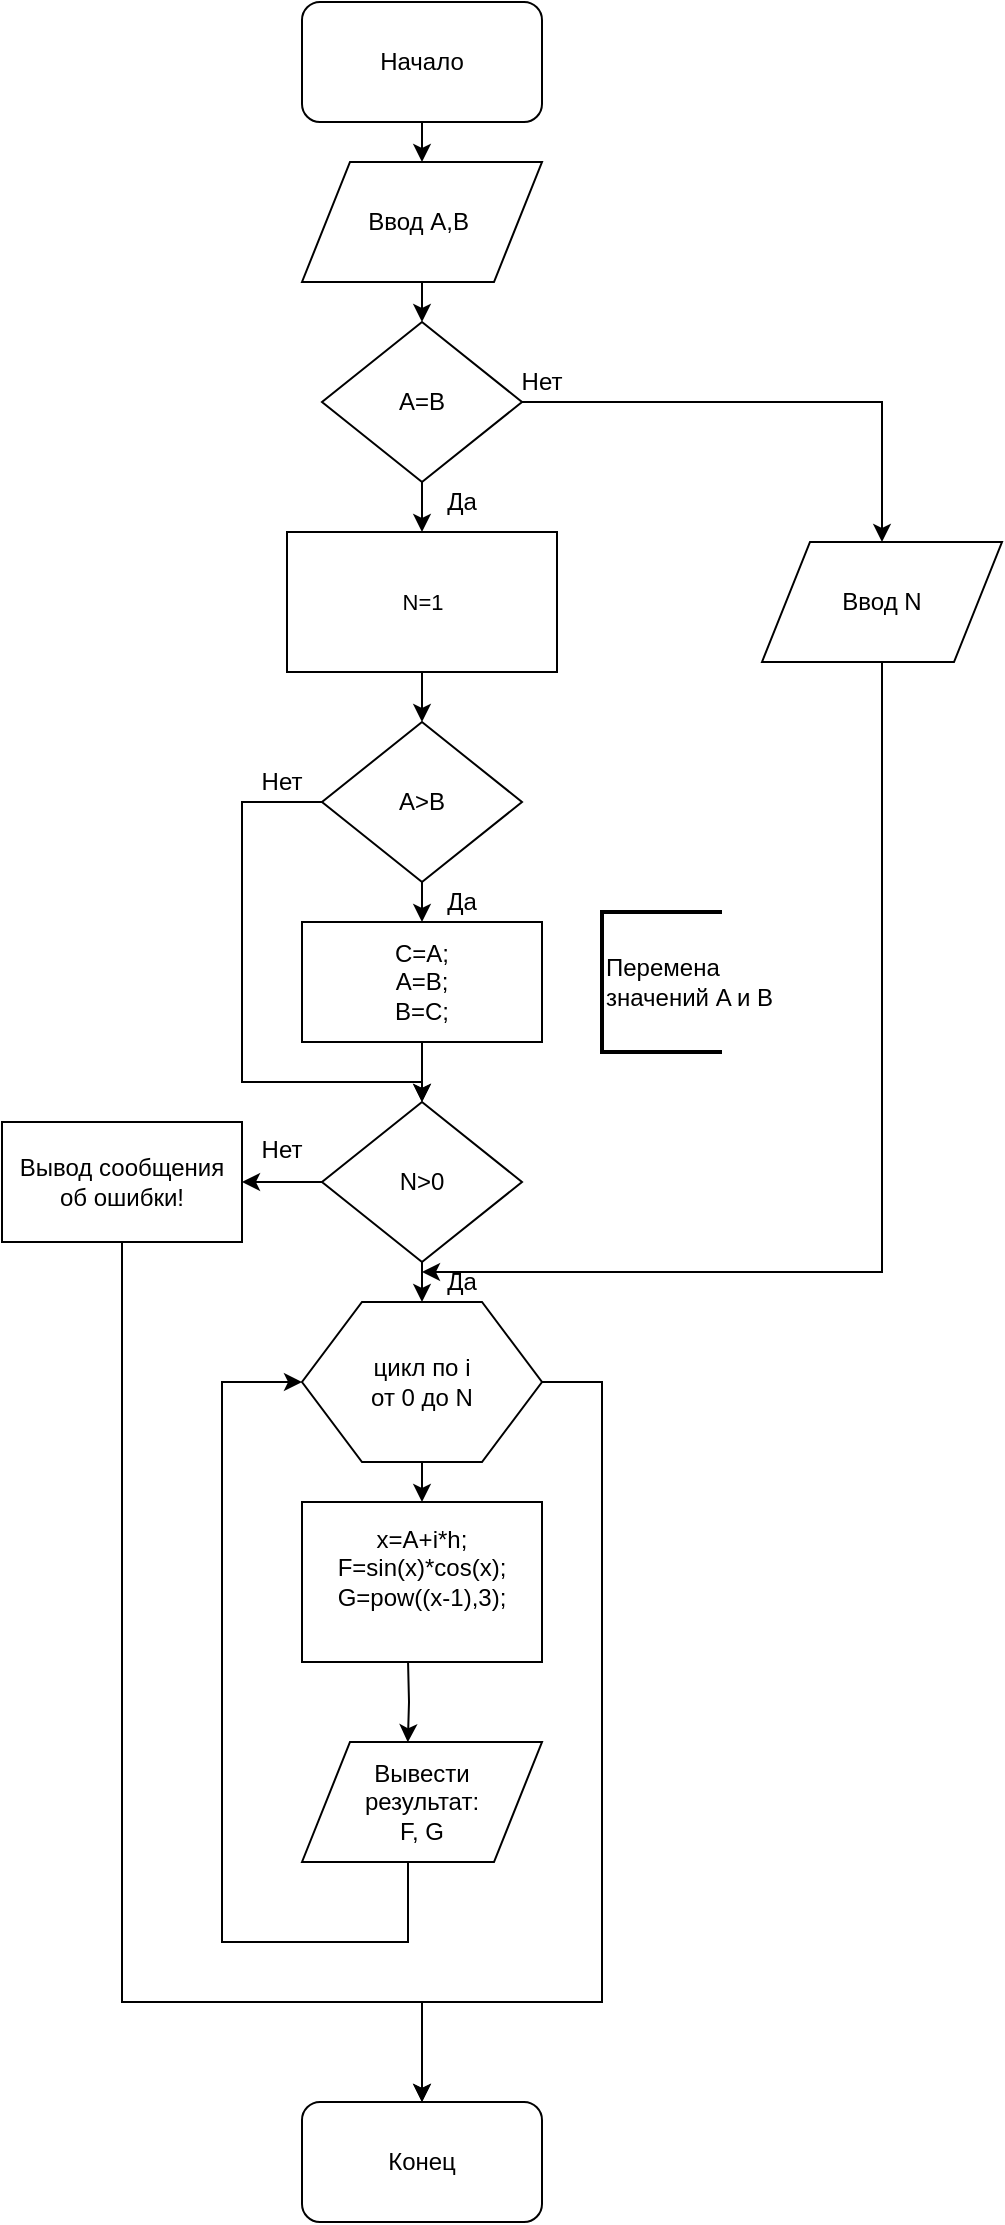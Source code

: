 <mxfile version="12.2.6" pages="1"><diagram id="5jJgZzGVroXfeEF11IOk" name="Page-1"><mxGraphModel dx="1173" dy="649" grid="1" gridSize="10" guides="1" tooltips="1" connect="1" arrows="1" fold="1" page="1" pageScale="1" pageWidth="827" pageHeight="1169" math="0" shadow="0"><root><mxCell id="0"/><mxCell id="1" parent="0"/><mxCell id="R29P2ORyYtdE0ZmLQNCx-7" style="edgeStyle=orthogonalEdgeStyle;rounded=0;orthogonalLoop=1;jettySize=auto;html=1;exitX=0.5;exitY=1;exitDx=0;exitDy=0;entryX=0.5;entryY=0;entryDx=0;entryDy=0;" parent="1" source="R29P2ORyYtdE0ZmLQNCx-1" target="R29P2ORyYtdE0ZmLQNCx-2" edge="1"><mxGeometry relative="1" as="geometry"/></mxCell><mxCell id="R29P2ORyYtdE0ZmLQNCx-1" value="Начало" style="rounded=1;whiteSpace=wrap;html=1;" parent="1" vertex="1"><mxGeometry x="340" y="10" width="120" height="60" as="geometry"/></mxCell><mxCell id="R29P2ORyYtdE0ZmLQNCx-8" style="edgeStyle=orthogonalEdgeStyle;rounded=0;orthogonalLoop=1;jettySize=auto;html=1;exitX=0.5;exitY=1;exitDx=0;exitDy=0;entryX=0.5;entryY=0;entryDx=0;entryDy=0;" parent="1" source="R29P2ORyYtdE0ZmLQNCx-2" target="R29P2ORyYtdE0ZmLQNCx-3" edge="1"><mxGeometry relative="1" as="geometry"/></mxCell><mxCell id="R29P2ORyYtdE0ZmLQNCx-2" value="Ввод A,B&amp;nbsp;" style="shape=parallelogram;perimeter=parallelogramPerimeter;whiteSpace=wrap;html=1;" parent="1" vertex="1"><mxGeometry x="340" y="90" width="120" height="60" as="geometry"/></mxCell><mxCell id="R29P2ORyYtdE0ZmLQNCx-9" style="edgeStyle=orthogonalEdgeStyle;rounded=0;orthogonalLoop=1;jettySize=auto;html=1;exitX=0.5;exitY=1;exitDx=0;exitDy=0;entryX=0.5;entryY=0;entryDx=0;entryDy=0;" parent="1" source="R29P2ORyYtdE0ZmLQNCx-3" target="R29P2ORyYtdE0ZmLQNCx-5" edge="1"><mxGeometry relative="1" as="geometry"/></mxCell><mxCell id="wvpaXFjw-okN2i9-RNw9-2" style="edgeStyle=orthogonalEdgeStyle;rounded=0;orthogonalLoop=1;jettySize=auto;html=1;exitX=1;exitY=0.5;exitDx=0;exitDy=0;entryX=0.5;entryY=0;entryDx=0;entryDy=0;" edge="1" parent="1" source="R29P2ORyYtdE0ZmLQNCx-3" target="wvpaXFjw-okN2i9-RNw9-3"><mxGeometry relative="1" as="geometry"><mxPoint x="630" y="271" as="targetPoint"/></mxGeometry></mxCell><mxCell id="R29P2ORyYtdE0ZmLQNCx-3" value="A=B" style="rhombus;whiteSpace=wrap;html=1;" parent="1" vertex="1"><mxGeometry x="350" y="170" width="100" height="80" as="geometry"/></mxCell><mxCell id="wvpaXFjw-okN2i9-RNw9-1" style="edgeStyle=orthogonalEdgeStyle;rounded=0;orthogonalLoop=1;jettySize=auto;html=1;exitX=0.5;exitY=1;exitDx=0;exitDy=0;entryX=0.5;entryY=0;entryDx=0;entryDy=0;" edge="1" parent="1" source="R29P2ORyYtdE0ZmLQNCx-5" target="R29P2ORyYtdE0ZmLQNCx-10"><mxGeometry relative="1" as="geometry"/></mxCell><mxCell id="R29P2ORyYtdE0ZmLQNCx-5" value="&lt;div style=&quot;font-size: 11px&quot;&gt;N=1&lt;/div&gt;" style="rounded=0;whiteSpace=wrap;html=1;" parent="1" vertex="1"><mxGeometry x="332.5" y="275" width="135" height="70" as="geometry"/></mxCell><mxCell id="R29P2ORyYtdE0ZmLQNCx-12" style="edgeStyle=orthogonalEdgeStyle;rounded=0;orthogonalLoop=1;jettySize=auto;html=1;exitX=0.5;exitY=1;exitDx=0;exitDy=0;entryX=0.5;entryY=0;entryDx=0;entryDy=0;" parent="1" source="R29P2ORyYtdE0ZmLQNCx-10" target="R29P2ORyYtdE0ZmLQNCx-11" edge="1"><mxGeometry relative="1" as="geometry"/></mxCell><mxCell id="R29P2ORyYtdE0ZmLQNCx-20" style="edgeStyle=orthogonalEdgeStyle;rounded=0;orthogonalLoop=1;jettySize=auto;html=1;exitX=0;exitY=0.5;exitDx=0;exitDy=0;entryX=0.5;entryY=0;entryDx=0;entryDy=0;" parent="1" source="R29P2ORyYtdE0ZmLQNCx-10" target="R29P2ORyYtdE0ZmLQNCx-19" edge="1"><mxGeometry relative="1" as="geometry"><Array as="points"><mxPoint x="310" y="410"/><mxPoint x="310" y="550"/><mxPoint x="400" y="550"/></Array></mxGeometry></mxCell><mxCell id="R29P2ORyYtdE0ZmLQNCx-10" value="A&amp;gt;B" style="rhombus;whiteSpace=wrap;html=1;" parent="1" vertex="1"><mxGeometry x="350" y="370" width="100" height="80" as="geometry"/></mxCell><mxCell id="R29P2ORyYtdE0ZmLQNCx-21" style="edgeStyle=orthogonalEdgeStyle;rounded=0;orthogonalLoop=1;jettySize=auto;html=1;exitX=0.5;exitY=1;exitDx=0;exitDy=0;" parent="1" source="R29P2ORyYtdE0ZmLQNCx-11" edge="1"><mxGeometry relative="1" as="geometry"><mxPoint x="400" y="560" as="targetPoint"/></mxGeometry></mxCell><mxCell id="R29P2ORyYtdE0ZmLQNCx-11" value="C=A;&lt;br&gt;A=B;&lt;br&gt;B=C;" style="rounded=0;whiteSpace=wrap;html=1;" parent="1" vertex="1"><mxGeometry x="340" y="470" width="120" height="60" as="geometry"/></mxCell><mxCell id="R29P2ORyYtdE0ZmLQNCx-14" value="Перемена &lt;br&gt;значений A и B" style="strokeWidth=2;html=1;shape=mxgraph.flowchart.annotation_1;align=left;pointerEvents=1;" parent="1" vertex="1"><mxGeometry x="490" y="465" width="60" height="70" as="geometry"/></mxCell><mxCell id="R29P2ORyYtdE0ZmLQNCx-27" style="edgeStyle=orthogonalEdgeStyle;rounded=0;orthogonalLoop=1;jettySize=auto;html=1;exitX=0.5;exitY=1;exitDx=0;exitDy=0;entryX=0.5;entryY=0;entryDx=0;entryDy=0;" parent="1" source="R29P2ORyYtdE0ZmLQNCx-19" edge="1"><mxGeometry relative="1" as="geometry"><mxPoint x="400" y="660" as="targetPoint"/></mxGeometry></mxCell><mxCell id="R29P2ORyYtdE0ZmLQNCx-40" style="edgeStyle=orthogonalEdgeStyle;rounded=0;orthogonalLoop=1;jettySize=auto;html=1;exitX=0;exitY=0.5;exitDx=0;exitDy=0;entryX=1;entryY=0.5;entryDx=0;entryDy=0;" parent="1" source="R29P2ORyYtdE0ZmLQNCx-19" target="R29P2ORyYtdE0ZmLQNCx-39" edge="1"><mxGeometry relative="1" as="geometry"/></mxCell><mxCell id="R29P2ORyYtdE0ZmLQNCx-19" value="N&amp;gt;0" style="rhombus;whiteSpace=wrap;html=1;" parent="1" vertex="1"><mxGeometry x="350" y="560" width="100" height="80" as="geometry"/></mxCell><mxCell id="R29P2ORyYtdE0ZmLQNCx-22" value="Нет" style="text;html=1;strokeColor=none;fillColor=none;align=center;verticalAlign=middle;whiteSpace=wrap;rounded=0;" parent="1" vertex="1"><mxGeometry x="440" y="190" width="40" height="20" as="geometry"/></mxCell><mxCell id="R29P2ORyYtdE0ZmLQNCx-23" value="Да" style="text;html=1;strokeColor=none;fillColor=none;align=center;verticalAlign=middle;whiteSpace=wrap;rounded=0;" parent="1" vertex="1"><mxGeometry x="400" y="250" width="40" height="20" as="geometry"/></mxCell><mxCell id="R29P2ORyYtdE0ZmLQNCx-24" value="Нет" style="text;html=1;strokeColor=none;fillColor=none;align=center;verticalAlign=middle;whiteSpace=wrap;rounded=0;" parent="1" vertex="1"><mxGeometry x="310" y="390" width="40" height="20" as="geometry"/></mxCell><mxCell id="R29P2ORyYtdE0ZmLQNCx-25" value="Да" style="text;html=1;strokeColor=none;fillColor=none;align=center;verticalAlign=middle;whiteSpace=wrap;rounded=0;" parent="1" vertex="1"><mxGeometry x="400" y="450" width="40" height="20" as="geometry"/></mxCell><mxCell id="R29P2ORyYtdE0ZmLQNCx-28" value="Да" style="text;html=1;strokeColor=none;fillColor=none;align=center;verticalAlign=middle;whiteSpace=wrap;rounded=0;" parent="1" vertex="1"><mxGeometry x="400" y="640" width="40" height="20" as="geometry"/></mxCell><mxCell id="R29P2ORyYtdE0ZmLQNCx-34" style="edgeStyle=orthogonalEdgeStyle;rounded=0;orthogonalLoop=1;jettySize=auto;html=1;exitX=0.5;exitY=1;exitDx=0;exitDy=0;entryX=0.5;entryY=0;entryDx=0;entryDy=0;" parent="1" source="R29P2ORyYtdE0ZmLQNCx-29" target="R29P2ORyYtdE0ZmLQNCx-30" edge="1"><mxGeometry relative="1" as="geometry"/></mxCell><mxCell id="R29P2ORyYtdE0ZmLQNCx-36" style="edgeStyle=orthogonalEdgeStyle;rounded=0;orthogonalLoop=1;jettySize=auto;html=1;exitX=1;exitY=0.5;exitDx=0;exitDy=0;entryX=0.5;entryY=0;entryDx=0;entryDy=0;" parent="1" source="R29P2ORyYtdE0ZmLQNCx-29" target="R29P2ORyYtdE0ZmLQNCx-37" edge="1"><mxGeometry relative="1" as="geometry"><mxPoint x="490" y="912" as="targetPoint"/><Array as="points"><mxPoint x="490" y="700"/><mxPoint x="490" y="1010"/><mxPoint x="400" y="1010"/></Array></mxGeometry></mxCell><mxCell id="R29P2ORyYtdE0ZmLQNCx-29" value="цикл по i&lt;br&gt;от 0 до N" style="shape=hexagon;perimeter=hexagonPerimeter2;whiteSpace=wrap;html=1;" parent="1" vertex="1"><mxGeometry x="340" y="660" width="120" height="80" as="geometry"/></mxCell><mxCell id="R29P2ORyYtdE0ZmLQNCx-35" style="edgeStyle=orthogonalEdgeStyle;rounded=0;orthogonalLoop=1;jettySize=auto;html=1;entryX=0;entryY=0.5;entryDx=0;entryDy=0;exitX=0.5;exitY=1;exitDx=0;exitDy=0;" parent="1" source="wvpaXFjw-okN2i9-RNw9-4" target="R29P2ORyYtdE0ZmLQNCx-29" edge="1"><mxGeometry relative="1" as="geometry"><mxPoint x="420" y="970" as="sourcePoint"/><Array as="points"><mxPoint x="393" y="980"/><mxPoint x="300" y="980"/><mxPoint x="300" y="700"/></Array></mxGeometry></mxCell><mxCell id="wvpaXFjw-okN2i9-RNw9-9" style="edgeStyle=orthogonalEdgeStyle;rounded=0;orthogonalLoop=1;jettySize=auto;html=1;entryX=0.441;entryY=0.002;entryDx=0;entryDy=0;entryPerimeter=0;" edge="1" parent="1" target="wvpaXFjw-okN2i9-RNw9-4"><mxGeometry relative="1" as="geometry"><mxPoint x="393" y="839" as="sourcePoint"/><mxPoint x="393" y="889" as="targetPoint"/><Array as="points"/></mxGeometry></mxCell><mxCell id="R29P2ORyYtdE0ZmLQNCx-30" value="&lt;div&gt;&lt;br&gt;&lt;/div&gt;&lt;div&gt;x=A+i*h;&lt;/div&gt;&lt;div&gt;F=sin(x)*cos(x);&lt;/div&gt;&lt;div&gt;G=pow((x-1),3);&lt;/div&gt;&lt;div&gt;&lt;br&gt;&lt;/div&gt;&lt;div&gt;&lt;br&gt;&lt;/div&gt;" style="rounded=0;whiteSpace=wrap;html=1;" parent="1" vertex="1"><mxGeometry x="340" y="760" width="120" height="80" as="geometry"/></mxCell><mxCell id="R29P2ORyYtdE0ZmLQNCx-37" value="Конец" style="rounded=1;whiteSpace=wrap;html=1;" parent="1" vertex="1"><mxGeometry x="340" y="1060" width="120" height="60" as="geometry"/></mxCell><mxCell id="R29P2ORyYtdE0ZmLQNCx-42" style="edgeStyle=orthogonalEdgeStyle;rounded=0;orthogonalLoop=1;jettySize=auto;html=1;exitX=0.5;exitY=1;exitDx=0;exitDy=0;entryX=0.5;entryY=0;entryDx=0;entryDy=0;" parent="1" source="R29P2ORyYtdE0ZmLQNCx-39" target="R29P2ORyYtdE0ZmLQNCx-37" edge="1"><mxGeometry relative="1" as="geometry"><mxPoint x="250" y="900" as="targetPoint"/><Array as="points"><mxPoint x="250" y="1010"/><mxPoint x="400" y="1010"/></Array></mxGeometry></mxCell><mxCell id="R29P2ORyYtdE0ZmLQNCx-39" value="Вывод сообщения об ошибки!" style="rounded=0;whiteSpace=wrap;html=1;" parent="1" vertex="1"><mxGeometry x="190" y="570" width="120" height="60" as="geometry"/></mxCell><mxCell id="R29P2ORyYtdE0ZmLQNCx-41" value="Нет" style="text;html=1;strokeColor=none;fillColor=none;align=center;verticalAlign=middle;whiteSpace=wrap;rounded=0;" parent="1" vertex="1"><mxGeometry x="310" y="574" width="40" height="20" as="geometry"/></mxCell><mxCell id="wvpaXFjw-okN2i9-RNw9-7" style="edgeStyle=orthogonalEdgeStyle;rounded=0;orthogonalLoop=1;jettySize=auto;html=1;exitX=0.5;exitY=1;exitDx=0;exitDy=0;entryX=0;entryY=0.25;entryDx=0;entryDy=0;" edge="1" parent="1" source="wvpaXFjw-okN2i9-RNw9-3" target="R29P2ORyYtdE0ZmLQNCx-28"><mxGeometry relative="1" as="geometry"><mxPoint x="630.333" y="680" as="targetPoint"/><Array as="points"><mxPoint x="630" y="645"/></Array></mxGeometry></mxCell><mxCell id="wvpaXFjw-okN2i9-RNw9-3" value="Ввод N" style="shape=parallelogram;perimeter=parallelogramPerimeter;whiteSpace=wrap;html=1;" vertex="1" parent="1"><mxGeometry x="570" y="280" width="120" height="60" as="geometry"/></mxCell><mxCell id="wvpaXFjw-okN2i9-RNw9-4" value="Вывести &lt;br&gt;результат:&lt;br&gt;F, G" style="shape=parallelogram;perimeter=parallelogramPerimeter;whiteSpace=wrap;html=1;" vertex="1" parent="1"><mxGeometry x="340" y="880" width="120" height="60" as="geometry"/></mxCell></root></mxGraphModel></diagram></mxfile>